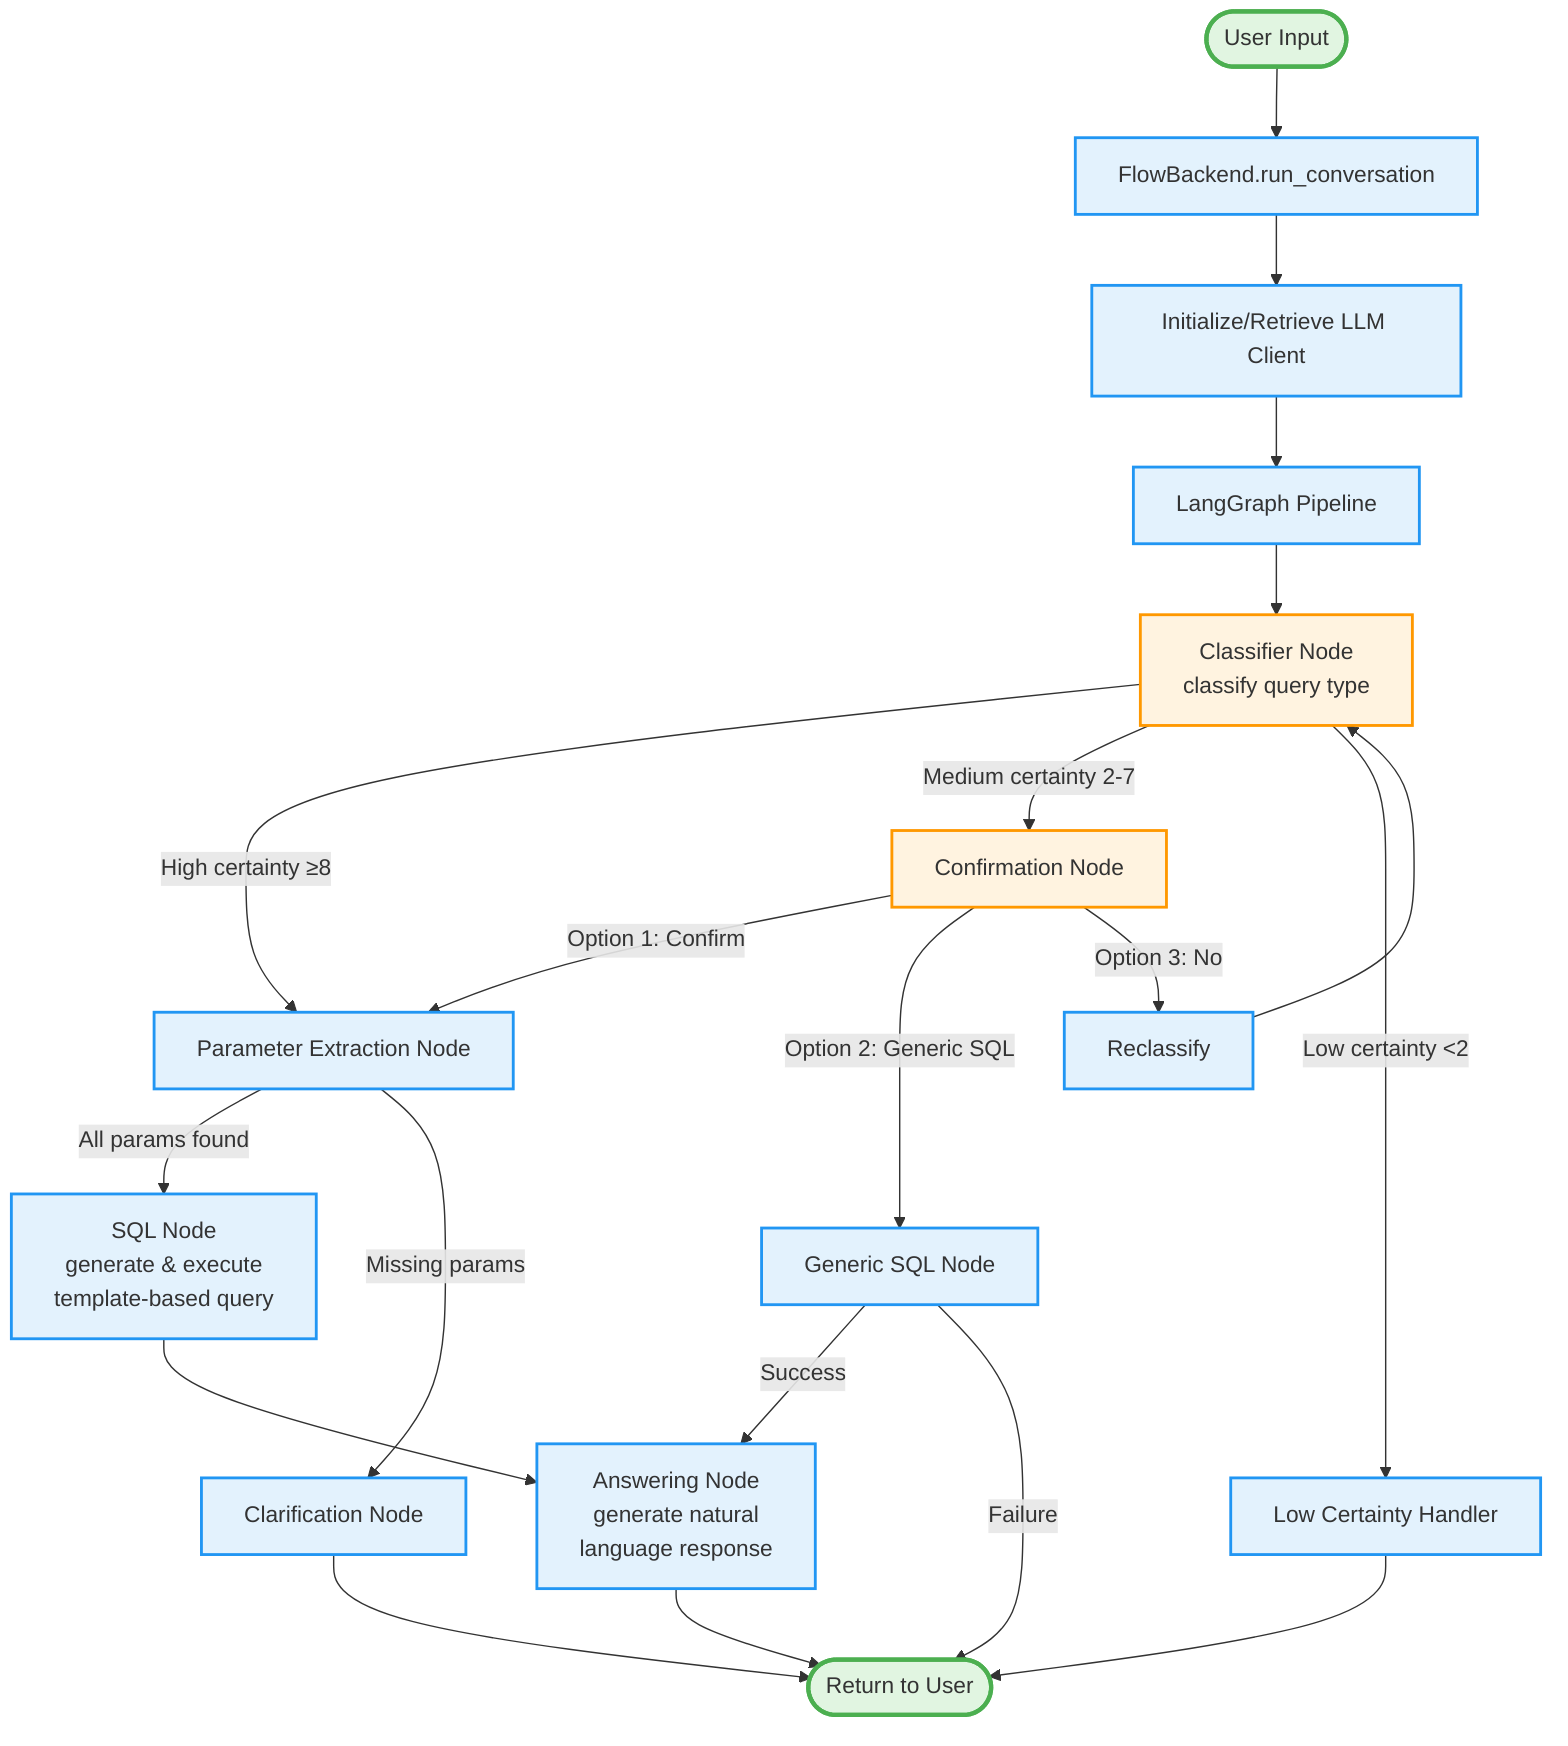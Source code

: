 flowchart TD
    Start([User Input]) --> Backend[FlowBackend.run_conversation]
    Backend --> InitLLM[Initialize/Retrieve LLM Client]
    InitLLM --> Pipeline[LangGraph Pipeline]

    Pipeline --> Classifier[Classifier Node<br/>classify query type]

    %% High Certainty Path
    Classifier -->|High certainty ≥8| ParamExtract[Parameter Extraction Node]

    %% Medium Certainty Path
    Classifier -->|Medium certainty 2-7| Confirmation[Confirmation Node]
    Confirmation -->|Option 1: Confirm| ParamExtract
    Confirmation -->|Option 2: Generic SQL| GenericSQL[Generic SQL Node]
    Confirmation -->|Option 3: No| Reclassify[Reclassify]
    Reclassify --> Classifier

    %% Low Certainty Path
    Classifier -->|Low certainty <2| LowCertainty[Low Certainty Handler]
    LowCertainty --> Return

    %% Parameter Extraction Paths
    ParamExtract -->|All params found| SQL[SQL Node<br/>generate & execute<br/>template-based query]
    ParamExtract -->|Missing params| Clarification[Clarification Node]
    Clarification --> Return

    %% SQL Node Path
    SQL --> Answering[Answering Node<br/>generate natural<br/>language response]

    %% Generic SQL Path
    GenericSQL -->|Success| Answering
    GenericSQL -->|Failure| Return

    %% Final Return
    Answering --> Return([Return to User])

    %% Styling
    classDef startEnd fill:#e1f5e1,stroke:#4caf50,stroke-width:3px
    classDef process fill:#e3f2fd,stroke:#2196f3,stroke-width:2px
    classDef decision fill:#fff3e0,stroke:#ff9800,stroke-width:2px
    classDef critical fill:#fce4ec,stroke:#e91e63,stroke-width:2px

    class Start,Return startEnd
    class Backend,InitLLM,Pipeline,ParamExtract,SQL,GenericSQL,Answering,Clarification,LowCertainty,Reclassify process
    class Classifier,Confirmation decision
